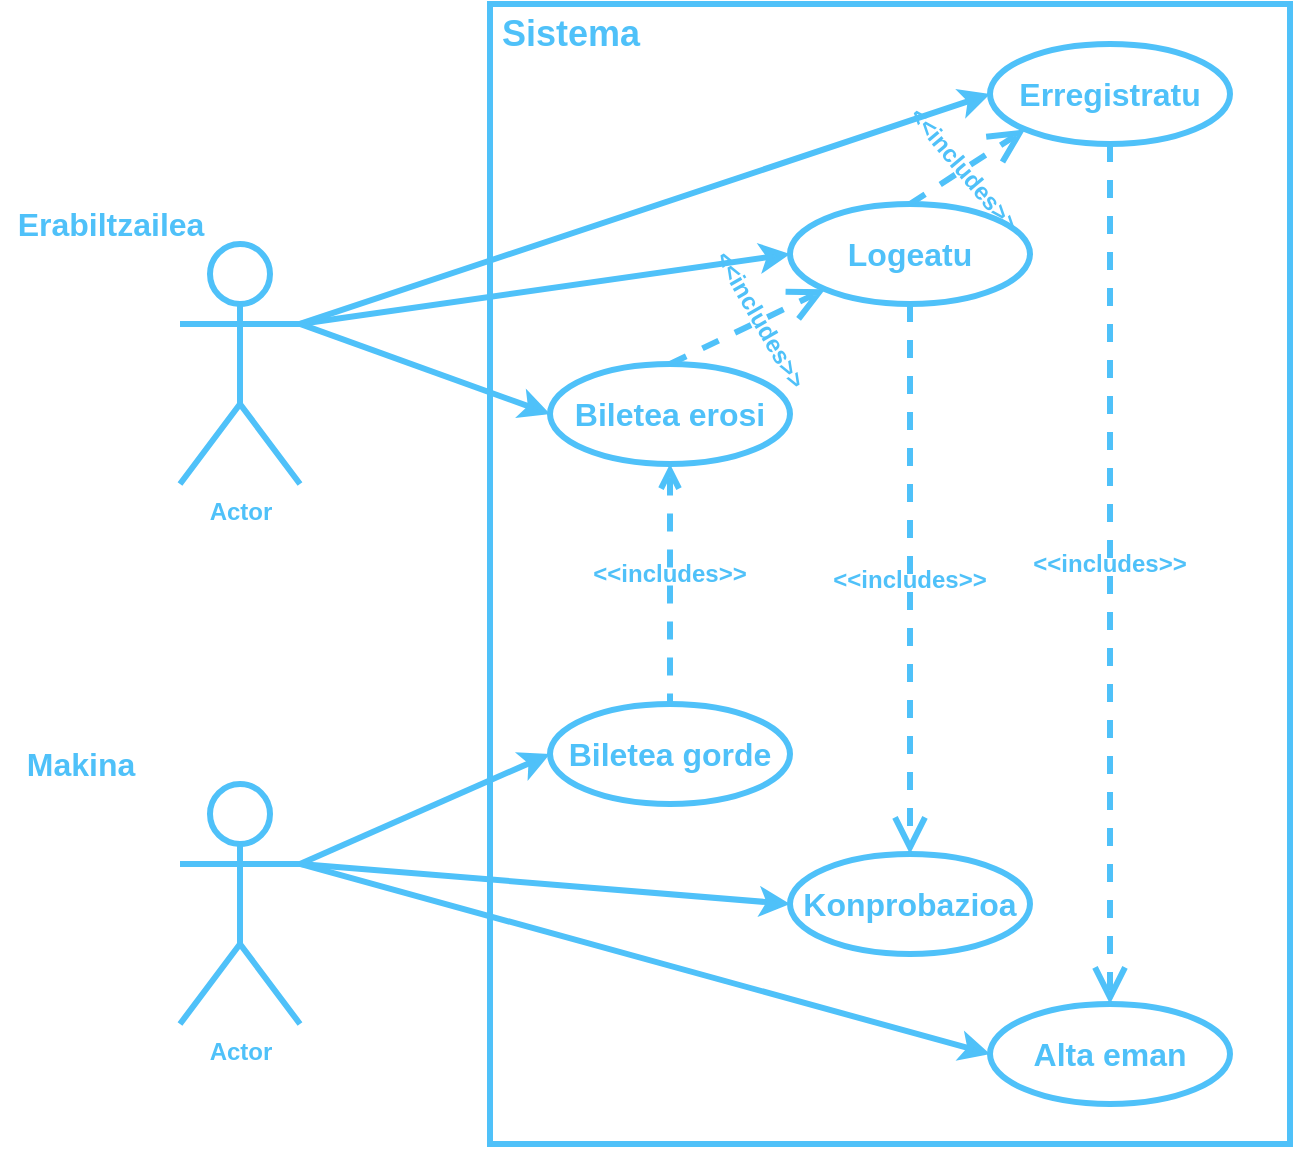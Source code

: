 <mxfile version="16.5.2" type="device"><diagram name="Page-1" id="e7e014a7-5840-1c2e-5031-d8a46d1fe8dd"><mxGraphModel dx="345" dy="190" grid="1" gridSize="10" guides="1" tooltips="1" connect="1" arrows="1" fold="1" page="1" pageScale="1" pageWidth="1169" pageHeight="826" background="none" math="0" shadow="0"><root><mxCell id="0"/><mxCell id="1" parent="0"/><mxCell id="Ff2b-R6dkglkqntGl7kR-73" value="" style="rounded=0;whiteSpace=wrap;html=1;strokeWidth=3;fontStyle=1;fillColor=none;strokeColor=#4FC1F9;fontColor=#4FC1F9;" parent="1" vertex="1"><mxGeometry x="360" y="70" width="400" height="570" as="geometry"/></mxCell><mxCell id="Ff2b-R6dkglkqntGl7kR-42" value="Actor" style="shape=umlActor;verticalLabelPosition=bottom;verticalAlign=top;html=1;outlineConnect=0;strokeWidth=3;fontStyle=1;fillColor=none;strokeColor=#4FC1F9;fontColor=#4FC1F9;" parent="1" vertex="1"><mxGeometry x="205" y="190" width="60" height="120" as="geometry"/></mxCell><mxCell id="Ff2b-R6dkglkqntGl7kR-43" value="&lt;font style=&quot;font-size: 16px&quot;&gt;Biletea erosi&lt;/font&gt;" style="ellipse;whiteSpace=wrap;html=1;strokeWidth=3;fontStyle=1;fillColor=none;strokeColor=#4FC1F9;fontColor=#4FC1F9;" parent="1" vertex="1"><mxGeometry x="390" y="250" width="120" height="50" as="geometry"/></mxCell><mxCell id="Ff2b-R6dkglkqntGl7kR-44" value="&lt;font style=&quot;font-size: 16px&quot;&gt;Logeatu&lt;/font&gt;" style="ellipse;whiteSpace=wrap;html=1;strokeWidth=3;fontStyle=1;fillColor=none;strokeColor=#4FC1F9;fontColor=#4FC1F9;" parent="1" vertex="1"><mxGeometry x="510" y="170" width="120" height="50" as="geometry"/></mxCell><mxCell id="Ff2b-R6dkglkqntGl7kR-47" value="Actor" style="shape=umlActor;verticalLabelPosition=bottom;verticalAlign=top;html=1;outlineConnect=0;strokeWidth=3;fontStyle=1;fillColor=none;strokeColor=#4FC1F9;fontColor=#4FC1F9;" parent="1" vertex="1"><mxGeometry x="205" y="460" width="60" height="120" as="geometry"/></mxCell><mxCell id="Ff2b-R6dkglkqntGl7kR-48" value="&lt;font style=&quot;font-size: 16px&quot;&gt;Alta eman&lt;/font&gt;" style="ellipse;whiteSpace=wrap;html=1;strokeWidth=3;fontStyle=1;fillColor=none;strokeColor=#4FC1F9;fontColor=#4FC1F9;" parent="1" vertex="1"><mxGeometry x="610" y="570" width="120" height="50" as="geometry"/></mxCell><mxCell id="Ff2b-R6dkglkqntGl7kR-49" value="&lt;font style=&quot;font-size: 16px&quot;&gt;Konprobazioa&lt;/font&gt;" style="ellipse;whiteSpace=wrap;html=1;strokeWidth=3;fontStyle=1;fillColor=none;strokeColor=#4FC1F9;fontColor=#4FC1F9;" parent="1" vertex="1"><mxGeometry x="510" y="495" width="120" height="50" as="geometry"/></mxCell><mxCell id="Ff2b-R6dkglkqntGl7kR-50" value="&lt;font style=&quot;font-size: 16px&quot;&gt;Erregistratu&lt;/font&gt;" style="ellipse;whiteSpace=wrap;html=1;strokeWidth=3;fontStyle=1;fillColor=none;strokeColor=#4FC1F9;fontColor=#4FC1F9;" parent="1" vertex="1"><mxGeometry x="610" y="90" width="120" height="50" as="geometry"/></mxCell><mxCell id="Ff2b-R6dkglkqntGl7kR-51" style="edgeStyle=orthogonalEdgeStyle;rounded=0;orthogonalLoop=1;jettySize=auto;html=1;exitX=0.5;exitY=1;exitDx=0;exitDy=0;strokeWidth=3;fontColor=#4FC1F9;fontStyle=1;fillColor=none;strokeColor=#4FC1F9;" parent="1" source="Ff2b-R6dkglkqntGl7kR-44" target="Ff2b-R6dkglkqntGl7kR-44" edge="1"><mxGeometry relative="1" as="geometry"/></mxCell><mxCell id="Ff2b-R6dkglkqntGl7kR-58" value="&lt;font style=&quot;font-size: 16px&quot;&gt;Biletea gorde&lt;/font&gt;" style="ellipse;whiteSpace=wrap;html=1;strokeWidth=3;fontStyle=1;fillColor=none;strokeColor=#4FC1F9;fontColor=#4FC1F9;" parent="1" vertex="1"><mxGeometry x="390" y="420" width="120" height="50" as="geometry"/></mxCell><mxCell id="Ff2b-R6dkglkqntGl7kR-64" value="" style="endArrow=none;endSize=12;dashed=1;html=1;rounded=0;entryX=0.5;entryY=0;entryDx=0;entryDy=0;exitX=0.5;exitY=1;exitDx=0;exitDy=0;startArrow=open;startFill=0;endFill=0;strokeWidth=3;fontColor=#4FC1F9;fontStyle=1;fillColor=none;strokeColor=#4FC1F9;" parent="1" source="Ff2b-R6dkglkqntGl7kR-43" target="Ff2b-R6dkglkqntGl7kR-58" edge="1"><mxGeometry width="160" relative="1" as="geometry"><mxPoint x="819.17" y="158.67" as="sourcePoint"/><mxPoint x="979.17" y="158.67" as="targetPoint"/></mxGeometry></mxCell><mxCell id="Ff2b-R6dkglkqntGl7kR-70" value="" style="endArrow=open;endSize=12;dashed=1;html=1;rounded=0;entryX=0.5;entryY=0;entryDx=0;entryDy=0;exitX=0.5;exitY=1;exitDx=0;exitDy=0;strokeWidth=3;fontColor=#4FC1F9;fontStyle=1;fillColor=none;strokeColor=#4FC1F9;" parent="1" source="Ff2b-R6dkglkqntGl7kR-50" target="Ff2b-R6dkglkqntGl7kR-48" edge="1"><mxGeometry width="160" relative="1" as="geometry"><mxPoint x="679.996" y="279.998" as="sourcePoint"/><mxPoint x="688.321" y="510.003" as="targetPoint"/></mxGeometry></mxCell><mxCell id="Ff2b-R6dkglkqntGl7kR-71" value="" style="endArrow=open;endSize=12;dashed=1;html=1;rounded=0;entryX=0.5;entryY=0;entryDx=0;entryDy=0;exitX=0.5;exitY=1;exitDx=0;exitDy=0;strokeWidth=3;fontColor=#4FC1F9;fontStyle=1;fillColor=none;strokeColor=#4FC1F9;" parent="1" source="Ff2b-R6dkglkqntGl7kR-44" target="Ff2b-R6dkglkqntGl7kR-49" edge="1"><mxGeometry width="160" relative="1" as="geometry"><mxPoint x="570" y="230" as="sourcePoint"/><mxPoint x="560.442" y="770.001" as="targetPoint"/></mxGeometry></mxCell><mxCell id="Ff2b-R6dkglkqntGl7kR-72" value="" style="endArrow=open;endSize=12;dashed=1;html=1;rounded=0;entryX=0;entryY=1;entryDx=0;entryDy=0;startArrow=none;startFill=0;endFill=0;bendable=1;exitX=0.5;exitY=0;exitDx=0;exitDy=0;strokeWidth=3;fontColor=#4FC1F9;fontStyle=1;fillColor=none;strokeColor=#4FC1F9;" parent="1" source="Ff2b-R6dkglkqntGl7kR-44" target="Ff2b-R6dkglkqntGl7kR-50" edge="1"><mxGeometry x="-0.036" width="160" relative="1" as="geometry"><mxPoint x="520" y="320" as="sourcePoint"/><mxPoint x="510" y="130" as="targetPoint"/><Array as="points"/><mxPoint as="offset"/></mxGeometry></mxCell><mxCell id="Ff2b-R6dkglkqntGl7kR-84" value="" style="endArrow=classic;html=1;rounded=0;exitX=1;exitY=0.333;exitDx=0;exitDy=0;exitPerimeter=0;entryX=0;entryY=0.5;entryDx=0;entryDy=0;strokeWidth=3;fontColor=#4FC1F9;fontStyle=1;fillColor=none;strokeColor=#4FC1F9;" parent="1" source="Ff2b-R6dkglkqntGl7kR-42" target="Ff2b-R6dkglkqntGl7kR-44" edge="1"><mxGeometry width="50" height="50" relative="1" as="geometry"><mxPoint x="760" y="270" as="sourcePoint"/><mxPoint x="810" y="220" as="targetPoint"/></mxGeometry></mxCell><mxCell id="Ff2b-R6dkglkqntGl7kR-85" value="" style="endArrow=classic;html=1;rounded=0;exitX=1;exitY=0.333;exitDx=0;exitDy=0;exitPerimeter=0;entryX=0;entryY=0.5;entryDx=0;entryDy=0;strokeWidth=3;fontColor=#4FC1F9;fontStyle=1;fillColor=none;strokeColor=#4FC1F9;" parent="1" source="Ff2b-R6dkglkqntGl7kR-42" target="Ff2b-R6dkglkqntGl7kR-50" edge="1"><mxGeometry width="50" height="50" relative="1" as="geometry"><mxPoint x="320" y="140" as="sourcePoint"/><mxPoint x="480" y="270" as="targetPoint"/></mxGeometry></mxCell><mxCell id="Ff2b-R6dkglkqntGl7kR-86" value="" style="endArrow=classic;html=1;rounded=0;exitX=1;exitY=0.333;exitDx=0;exitDy=0;exitPerimeter=0;entryX=0;entryY=0.5;entryDx=0;entryDy=0;strokeWidth=3;fontColor=#4FC1F9;fontStyle=1;fillColor=none;strokeColor=#4FC1F9;" parent="1" source="Ff2b-R6dkglkqntGl7kR-42" target="Ff2b-R6dkglkqntGl7kR-43" edge="1"><mxGeometry width="50" height="50" relative="1" as="geometry"><mxPoint x="280" y="170" as="sourcePoint"/><mxPoint x="560" y="240" as="targetPoint"/></mxGeometry></mxCell><mxCell id="Ff2b-R6dkglkqntGl7kR-92" value="" style="endArrow=classic;html=1;rounded=0;exitX=1;exitY=0.333;exitDx=0;exitDy=0;exitPerimeter=0;entryX=0;entryY=0.5;entryDx=0;entryDy=0;strokeWidth=3;fontColor=#4FC1F9;fontStyle=1;fillColor=none;strokeColor=#4FC1F9;" parent="1" source="Ff2b-R6dkglkqntGl7kR-47" target="Ff2b-R6dkglkqntGl7kR-49" edge="1"><mxGeometry width="50" height="50" relative="1" as="geometry"><mxPoint x="280" y="570" as="sourcePoint"/><mxPoint x="440" y="700" as="targetPoint"/></mxGeometry></mxCell><mxCell id="Ff2b-R6dkglkqntGl7kR-93" value="" style="endArrow=classic;html=1;rounded=0;entryX=0;entryY=0.5;entryDx=0;entryDy=0;exitX=1;exitY=0.333;exitDx=0;exitDy=0;exitPerimeter=0;strokeWidth=3;fontColor=#4FC1F9;fontStyle=1;fillColor=none;strokeColor=#4FC1F9;" parent="1" source="Ff2b-R6dkglkqntGl7kR-47" target="Ff2b-R6dkglkqntGl7kR-48" edge="1"><mxGeometry width="50" height="50" relative="1" as="geometry"><mxPoint x="280" y="570" as="sourcePoint"/><mxPoint x="430" y="607.5" as="targetPoint"/></mxGeometry></mxCell><mxCell id="Ff2b-R6dkglkqntGl7kR-95" value="" style="endArrow=classic;html=1;rounded=0;entryX=0;entryY=0.5;entryDx=0;entryDy=0;exitX=1;exitY=0.333;exitDx=0;exitDy=0;exitPerimeter=0;strokeWidth=3;fontColor=#4FC1F9;fontStyle=1;fillColor=none;strokeColor=#4FC1F9;" parent="1" source="Ff2b-R6dkglkqntGl7kR-47" target="Ff2b-R6dkglkqntGl7kR-58" edge="1"><mxGeometry width="50" height="50" relative="1" as="geometry"><mxPoint x="550" y="615" as="sourcePoint"/><mxPoint x="650" y="660" as="targetPoint"/></mxGeometry></mxCell><mxCell id="Ff2b-R6dkglkqntGl7kR-100" value="Erabiltzailea" style="text;html=1;align=center;verticalAlign=middle;resizable=0;points=[];autosize=1;fillColor=none;fontSize=16;strokeWidth=3;fontStyle=1;strokeColor=none;fontColor=#4FC1F9;" parent="1" vertex="1"><mxGeometry x="115" y="170" width="110" height="20" as="geometry"/></mxCell><mxCell id="Ff2b-R6dkglkqntGl7kR-101" value="Makina" style="text;html=1;align=center;verticalAlign=middle;resizable=0;points=[];autosize=1;fillColor=none;fontSize=16;strokeWidth=3;fontStyle=1;strokeColor=none;fontColor=#4FC1F9;" parent="1" vertex="1"><mxGeometry x="120" y="440" width="70" height="20" as="geometry"/></mxCell><mxCell id="Ff2b-R6dkglkqntGl7kR-102" value="Sistema" style="text;html=1;align=center;verticalAlign=middle;resizable=0;points=[];autosize=1;fillColor=none;fontSize=18;strokeWidth=3;fontStyle=1;strokeColor=none;fontColor=#4FC1F9;" parent="1" vertex="1"><mxGeometry x="360" y="70" width="80" height="30" as="geometry"/></mxCell><mxCell id="1ANh3TI0FdERIgA1AZCQ-3" value="" style="endArrow=open;endSize=12;dashed=1;html=1;rounded=0;entryX=0;entryY=1;entryDx=0;entryDy=0;startArrow=none;startFill=0;endFill=0;bendable=1;exitX=0.5;exitY=0;exitDx=0;exitDy=0;strokeWidth=3;fontColor=#4FC1F9;fontStyle=1;fillColor=none;strokeColor=#4FC1F9;" parent="1" source="Ff2b-R6dkglkqntGl7kR-43" target="Ff2b-R6dkglkqntGl7kR-44" edge="1"><mxGeometry x="-0.036" width="160" relative="1" as="geometry"><mxPoint x="499.995" y="247.376" as="sourcePoint"/><mxPoint x="567.44" y="200" as="targetPoint"/><Array as="points"/><mxPoint as="offset"/></mxGeometry></mxCell><mxCell id="8THFRlK96F453pU-u5Gh-1" value="&lt;span style=&quot;color: rgb(79 , 193 , 249) ; font-weight: 700&quot;&gt;&lt;font style=&quot;font-size: 12px&quot;&gt;&amp;lt;&amp;lt;includes&amp;gt;&amp;gt;&lt;/font&gt;&lt;/span&gt;" style="text;html=1;strokeColor=none;fillColor=none;align=center;verticalAlign=middle;whiteSpace=wrap;rounded=0;" vertex="1" parent="1"><mxGeometry x="420" y="340" width="60" height="30" as="geometry"/></mxCell><mxCell id="8THFRlK96F453pU-u5Gh-2" value="&lt;span style=&quot;color: rgb(79 , 193 , 249) ; font-weight: 700&quot;&gt;&lt;font style=&quot;font-size: 12px&quot;&gt;&amp;lt;&amp;lt;includes&amp;gt;&amp;gt;&lt;/font&gt;&lt;/span&gt;" style="text;html=1;strokeColor=none;fillColor=none;align=center;verticalAlign=middle;whiteSpace=wrap;rounded=0;" vertex="1" parent="1"><mxGeometry x="540" y="343" width="60" height="30" as="geometry"/></mxCell><mxCell id="8THFRlK96F453pU-u5Gh-3" value="&lt;span style=&quot;color: rgb(79 , 193 , 249) ; font-weight: 700&quot;&gt;&lt;font style=&quot;font-size: 12px&quot;&gt;&amp;lt;&amp;lt;includes&amp;gt;&amp;gt;&lt;/font&gt;&lt;/span&gt;" style="text;html=1;strokeColor=none;fillColor=none;align=center;verticalAlign=middle;whiteSpace=wrap;rounded=0;" vertex="1" parent="1"><mxGeometry x="640" y="335" width="60" height="30" as="geometry"/></mxCell><mxCell id="8THFRlK96F453pU-u5Gh-4" value="&lt;span style=&quot;color: rgb(79 , 193 , 249) ; font-weight: 700&quot;&gt;&lt;font style=&quot;font-size: 12px&quot;&gt;&amp;lt;&amp;lt;includes&amp;gt;&amp;gt;&lt;/font&gt;&lt;/span&gt;" style="text;html=1;strokeColor=none;fillColor=none;align=center;verticalAlign=middle;whiteSpace=wrap;rounded=0;rotation=50;" vertex="1" parent="1"><mxGeometry x="567" y="138" width="60" height="30" as="geometry"/></mxCell><mxCell id="8THFRlK96F453pU-u5Gh-6" value="&lt;span style=&quot;color: rgb(79 , 193 , 249) ; font-weight: 700&quot;&gt;&lt;font style=&quot;font-size: 12px&quot;&gt;&amp;lt;&amp;lt;includes&amp;gt;&amp;gt;&lt;/font&gt;&lt;/span&gt;" style="text;html=1;strokeColor=none;fillColor=none;align=center;verticalAlign=middle;whiteSpace=wrap;rounded=0;rotation=60;" vertex="1" parent="1"><mxGeometry x="465" y="213" width="60" height="30" as="geometry"/></mxCell></root></mxGraphModel></diagram></mxfile>